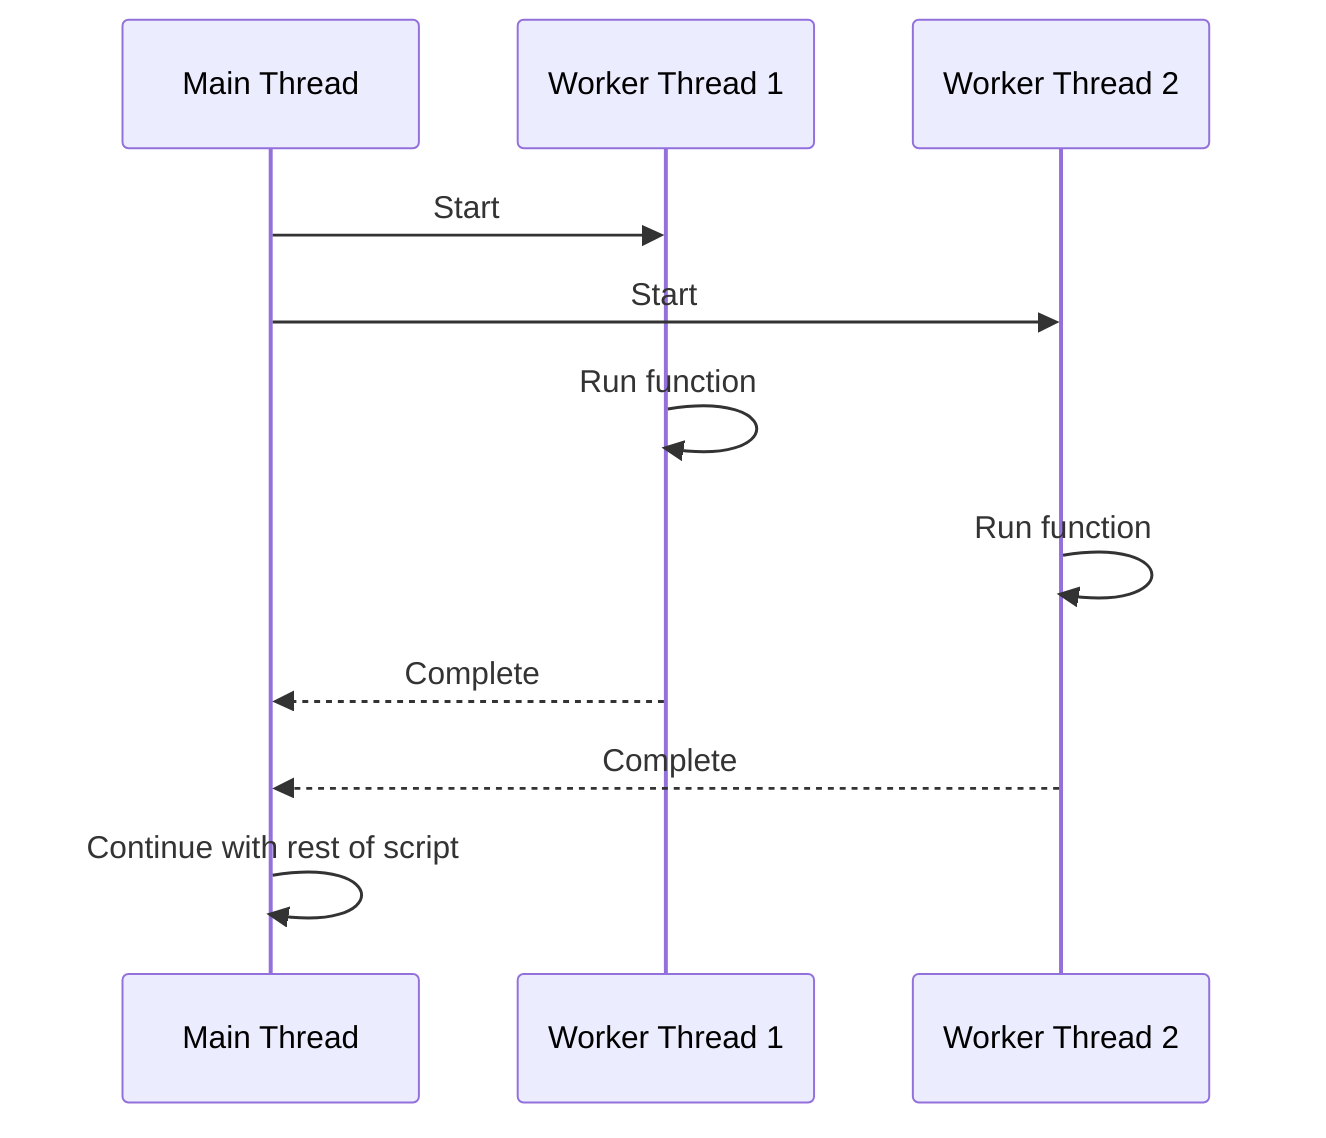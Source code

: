 sequenceDiagram
Participant Main as Main Thread
Participant Runtime1 as Worker Thread 1
Participant Runtime2 as Worker Thread 2
Main->>Runtime1: Start
Main->>Runtime2: Start
Runtime1->>Runtime1: Run function
Runtime2->>Runtime2: Run function
Runtime1-->>Main: Complete
Runtime2-->>Main: Complete
Main->>Main: Continue with rest of script